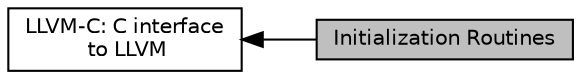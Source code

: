 digraph "Initialization Routines"
{
 // LATEX_PDF_SIZE
  bgcolor="transparent";
  edge [fontname="Helvetica",fontsize="10",labelfontname="Helvetica",labelfontsize="10"];
  node [fontname="Helvetica",fontsize="10",shape="box"];
  rankdir=LR;
  Node2 [label="LLVM-C: C interface\l to LLVM",height=0.2,width=0.4,color="black",URL="$group__LLVMC.html",tooltip="This module exposes parts of the LLVM library as a C API."];
  Node1 [label="Initialization Routines",height=0.2,width=0.4,color="black", fillcolor="grey75", style="filled", fontcolor="black",tooltip="This module contains routines used to initialize the LLVM system."];
  Node2->Node1 [shape=plaintext, dir="back", style="solid"];
}
